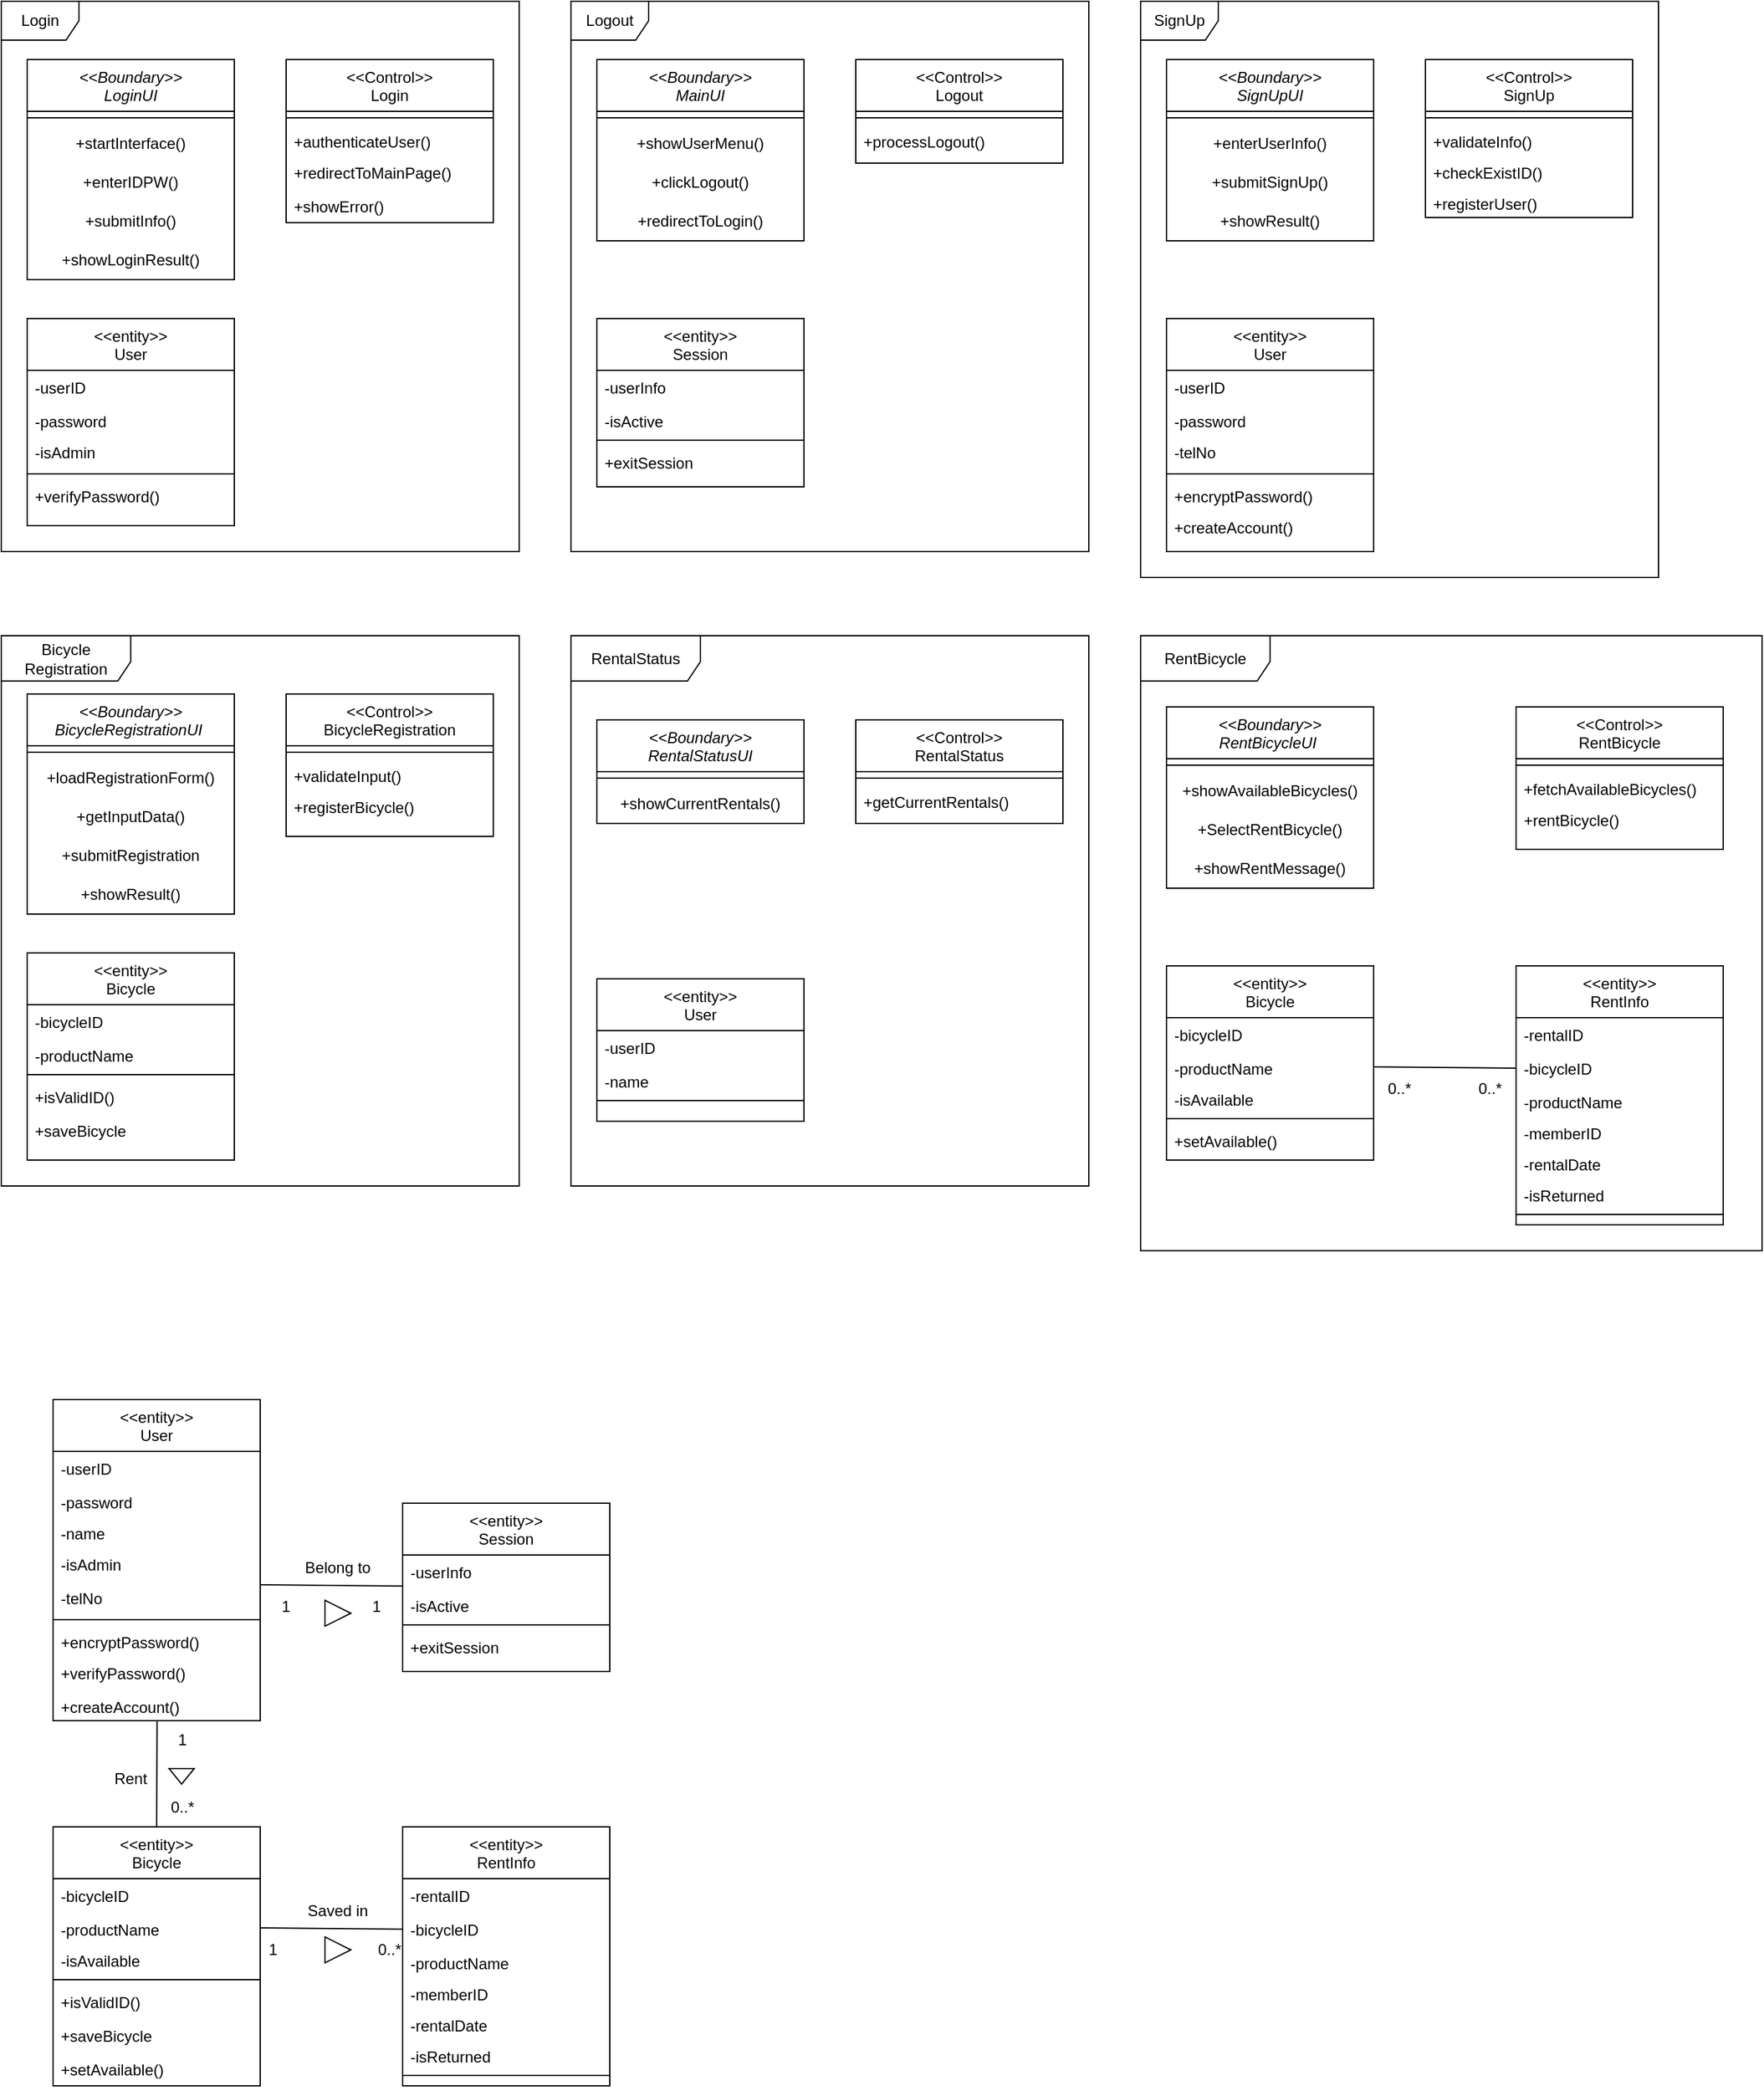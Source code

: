 <mxfile version="27.0.6">
  <diagram id="C5RBs43oDa-KdzZeNtuy" name="Page-1">
    <mxGraphModel dx="719" dy="363" grid="1" gridSize="10" guides="1" tooltips="1" connect="1" arrows="1" fold="1" page="1" pageScale="1" pageWidth="1654" pageHeight="2336" math="0" shadow="0">
      <root>
        <mxCell id="WIyWlLk6GJQsqaUBKTNV-0" />
        <mxCell id="WIyWlLk6GJQsqaUBKTNV-1" parent="WIyWlLk6GJQsqaUBKTNV-0" />
        <mxCell id="zkfFHV4jXpPFQw0GAbJ--0" value="&lt;&lt;Boundary&gt;&gt;&#xa;LoginUI" style="swimlane;fontStyle=2;align=center;verticalAlign=top;childLayout=stackLayout;horizontal=1;startSize=40;horizontalStack=0;resizeParent=1;resizeLast=0;collapsible=1;marginBottom=0;rounded=0;shadow=0;strokeWidth=1;" parent="WIyWlLk6GJQsqaUBKTNV-1" vertex="1">
          <mxGeometry x="60" y="75" width="160" height="170" as="geometry">
            <mxRectangle x="220" y="120" width="160" height="26" as="alternateBounds" />
          </mxGeometry>
        </mxCell>
        <mxCell id="zkfFHV4jXpPFQw0GAbJ--4" value="" style="line;html=1;strokeWidth=1;align=left;verticalAlign=middle;spacingTop=-1;spacingLeft=3;spacingRight=3;rotatable=0;labelPosition=right;points=[];portConstraint=eastwest;" parent="zkfFHV4jXpPFQw0GAbJ--0" vertex="1">
          <mxGeometry y="40" width="160" height="10" as="geometry" />
        </mxCell>
        <mxCell id="-VIIHQAS5z69ykZ4J8pd-0" value="+startInterface()" style="text;html=1;align=center;verticalAlign=middle;whiteSpace=wrap;rounded=0;" parent="zkfFHV4jXpPFQw0GAbJ--0" vertex="1">
          <mxGeometry y="50" width="160" height="30" as="geometry" />
        </mxCell>
        <mxCell id="-VIIHQAS5z69ykZ4J8pd-1" value="+enterIDPW()" style="text;html=1;align=center;verticalAlign=middle;whiteSpace=wrap;rounded=0;" parent="zkfFHV4jXpPFQw0GAbJ--0" vertex="1">
          <mxGeometry y="80" width="160" height="30" as="geometry" />
        </mxCell>
        <mxCell id="-VIIHQAS5z69ykZ4J8pd-2" value="+submitInfo()" style="text;html=1;align=center;verticalAlign=middle;whiteSpace=wrap;rounded=0;" parent="zkfFHV4jXpPFQw0GAbJ--0" vertex="1">
          <mxGeometry y="110" width="160" height="30" as="geometry" />
        </mxCell>
        <mxCell id="-VIIHQAS5z69ykZ4J8pd-4" value="+showLoginResult()" style="text;html=1;align=center;verticalAlign=middle;whiteSpace=wrap;rounded=0;" parent="zkfFHV4jXpPFQw0GAbJ--0" vertex="1">
          <mxGeometry y="140" width="160" height="30" as="geometry" />
        </mxCell>
        <mxCell id="zkfFHV4jXpPFQw0GAbJ--6" value="&lt;&lt;entity&gt;&gt;&#xa;User" style="swimlane;fontStyle=0;align=center;verticalAlign=top;childLayout=stackLayout;horizontal=1;startSize=40;horizontalStack=0;resizeParent=1;resizeLast=0;collapsible=1;marginBottom=0;rounded=0;shadow=0;strokeWidth=1;" parent="WIyWlLk6GJQsqaUBKTNV-1" vertex="1">
          <mxGeometry x="60" y="275" width="160" height="160" as="geometry">
            <mxRectangle x="130" y="380" width="160" height="26" as="alternateBounds" />
          </mxGeometry>
        </mxCell>
        <mxCell id="zkfFHV4jXpPFQw0GAbJ--7" value="-userID" style="text;align=left;verticalAlign=top;spacingLeft=4;spacingRight=4;overflow=hidden;rotatable=0;points=[[0,0.5],[1,0.5]];portConstraint=eastwest;" parent="zkfFHV4jXpPFQw0GAbJ--6" vertex="1">
          <mxGeometry y="40" width="160" height="26" as="geometry" />
        </mxCell>
        <mxCell id="zkfFHV4jXpPFQw0GAbJ--8" value="-password" style="text;align=left;verticalAlign=top;spacingLeft=4;spacingRight=4;overflow=hidden;rotatable=0;points=[[0,0.5],[1,0.5]];portConstraint=eastwest;rounded=0;shadow=0;html=0;" parent="zkfFHV4jXpPFQw0GAbJ--6" vertex="1">
          <mxGeometry y="66" width="160" height="24" as="geometry" />
        </mxCell>
        <mxCell id="zkfFHV4jXpPFQw0GAbJ--11" value="-isAdmin" style="text;align=left;verticalAlign=top;spacingLeft=4;spacingRight=4;overflow=hidden;rotatable=0;points=[[0,0.5],[1,0.5]];portConstraint=eastwest;" parent="zkfFHV4jXpPFQw0GAbJ--6" vertex="1">
          <mxGeometry y="90" width="160" height="26" as="geometry" />
        </mxCell>
        <mxCell id="zkfFHV4jXpPFQw0GAbJ--9" value="" style="line;html=1;strokeWidth=1;align=left;verticalAlign=middle;spacingTop=-1;spacingLeft=3;spacingRight=3;rotatable=0;labelPosition=right;points=[];portConstraint=eastwest;" parent="zkfFHV4jXpPFQw0GAbJ--6" vertex="1">
          <mxGeometry y="116" width="160" height="8" as="geometry" />
        </mxCell>
        <mxCell id="-VIIHQAS5z69ykZ4J8pd-19" value="+verifyPassword()&#xa;&#xa;" style="text;align=left;verticalAlign=top;spacingLeft=4;spacingRight=4;overflow=hidden;rotatable=0;points=[[0,0.5],[1,0.5]];portConstraint=eastwest;" parent="zkfFHV4jXpPFQw0GAbJ--6" vertex="1">
          <mxGeometry y="124" width="160" height="26" as="geometry" />
        </mxCell>
        <mxCell id="zkfFHV4jXpPFQw0GAbJ--17" value="&lt;&lt;Control&gt;&gt;&#xa;Login" style="swimlane;fontStyle=0;align=center;verticalAlign=top;childLayout=stackLayout;horizontal=1;startSize=40;horizontalStack=0;resizeParent=1;resizeLast=0;collapsible=1;marginBottom=0;rounded=0;shadow=0;strokeWidth=1;" parent="WIyWlLk6GJQsqaUBKTNV-1" vertex="1">
          <mxGeometry x="260" y="75" width="160" height="126" as="geometry">
            <mxRectangle x="550" y="140" width="160" height="26" as="alternateBounds" />
          </mxGeometry>
        </mxCell>
        <mxCell id="zkfFHV4jXpPFQw0GAbJ--23" value="" style="line;html=1;strokeWidth=1;align=left;verticalAlign=middle;spacingTop=-1;spacingLeft=3;spacingRight=3;rotatable=0;labelPosition=right;points=[];portConstraint=eastwest;" parent="zkfFHV4jXpPFQw0GAbJ--17" vertex="1">
          <mxGeometry y="40" width="160" height="10" as="geometry" />
        </mxCell>
        <mxCell id="zkfFHV4jXpPFQw0GAbJ--24" value="+authenticateUser()" style="text;align=left;verticalAlign=top;spacingLeft=4;spacingRight=4;overflow=hidden;rotatable=0;points=[[0,0.5],[1,0.5]];portConstraint=eastwest;" parent="zkfFHV4jXpPFQw0GAbJ--17" vertex="1">
          <mxGeometry y="50" width="160" height="24" as="geometry" />
        </mxCell>
        <mxCell id="zkfFHV4jXpPFQw0GAbJ--25" value="+redirectToMainPage()" style="text;align=left;verticalAlign=top;spacingLeft=4;spacingRight=4;overflow=hidden;rotatable=0;points=[[0,0.5],[1,0.5]];portConstraint=eastwest;" parent="zkfFHV4jXpPFQw0GAbJ--17" vertex="1">
          <mxGeometry y="74" width="160" height="26" as="geometry" />
        </mxCell>
        <mxCell id="-VIIHQAS5z69ykZ4J8pd-7" value="+showError()" style="text;align=left;verticalAlign=top;spacingLeft=4;spacingRight=4;overflow=hidden;rotatable=0;points=[[0,0.5],[1,0.5]];portConstraint=eastwest;" parent="zkfFHV4jXpPFQw0GAbJ--17" vertex="1">
          <mxGeometry y="100" width="160" height="26" as="geometry" />
        </mxCell>
        <mxCell id="-VIIHQAS5z69ykZ4J8pd-20" value="&lt;&lt;Boundary&gt;&gt;&#xa;MainUI" style="swimlane;fontStyle=2;align=center;verticalAlign=top;childLayout=stackLayout;horizontal=1;startSize=40;horizontalStack=0;resizeParent=1;resizeLast=0;collapsible=1;marginBottom=0;rounded=0;shadow=0;strokeWidth=1;" parent="WIyWlLk6GJQsqaUBKTNV-1" vertex="1">
          <mxGeometry x="500" y="75" width="160" height="140" as="geometry">
            <mxRectangle x="220" y="120" width="160" height="26" as="alternateBounds" />
          </mxGeometry>
        </mxCell>
        <mxCell id="-VIIHQAS5z69ykZ4J8pd-21" value="" style="line;html=1;strokeWidth=1;align=left;verticalAlign=middle;spacingTop=-1;spacingLeft=3;spacingRight=3;rotatable=0;labelPosition=right;points=[];portConstraint=eastwest;" parent="-VIIHQAS5z69ykZ4J8pd-20" vertex="1">
          <mxGeometry y="40" width="160" height="10" as="geometry" />
        </mxCell>
        <mxCell id="-VIIHQAS5z69ykZ4J8pd-22" value="+showUserMenu()" style="text;html=1;align=center;verticalAlign=middle;whiteSpace=wrap;rounded=0;" parent="-VIIHQAS5z69ykZ4J8pd-20" vertex="1">
          <mxGeometry y="50" width="160" height="30" as="geometry" />
        </mxCell>
        <mxCell id="-VIIHQAS5z69ykZ4J8pd-23" value="+clickLogout()" style="text;html=1;align=center;verticalAlign=middle;whiteSpace=wrap;rounded=0;" parent="-VIIHQAS5z69ykZ4J8pd-20" vertex="1">
          <mxGeometry y="80" width="160" height="30" as="geometry" />
        </mxCell>
        <mxCell id="-VIIHQAS5z69ykZ4J8pd-24" value="+redirectToLogin()" style="text;html=1;align=center;verticalAlign=middle;whiteSpace=wrap;rounded=0;" parent="-VIIHQAS5z69ykZ4J8pd-20" vertex="1">
          <mxGeometry y="110" width="160" height="30" as="geometry" />
        </mxCell>
        <mxCell id="-VIIHQAS5z69ykZ4J8pd-26" value="&lt;&lt;entity&gt;&gt;&#xa;Session" style="swimlane;fontStyle=0;align=center;verticalAlign=top;childLayout=stackLayout;horizontal=1;startSize=40;horizontalStack=0;resizeParent=1;resizeLast=0;collapsible=1;marginBottom=0;rounded=0;shadow=0;strokeWidth=1;" parent="WIyWlLk6GJQsqaUBKTNV-1" vertex="1">
          <mxGeometry x="500" y="275" width="160" height="130" as="geometry">
            <mxRectangle x="130" y="380" width="160" height="26" as="alternateBounds" />
          </mxGeometry>
        </mxCell>
        <mxCell id="-VIIHQAS5z69ykZ4J8pd-27" value="-userInfo" style="text;align=left;verticalAlign=top;spacingLeft=4;spacingRight=4;overflow=hidden;rotatable=0;points=[[0,0.5],[1,0.5]];portConstraint=eastwest;" parent="-VIIHQAS5z69ykZ4J8pd-26" vertex="1">
          <mxGeometry y="40" width="160" height="26" as="geometry" />
        </mxCell>
        <mxCell id="-VIIHQAS5z69ykZ4J8pd-28" value="-isActive" style="text;align=left;verticalAlign=top;spacingLeft=4;spacingRight=4;overflow=hidden;rotatable=0;points=[[0,0.5],[1,0.5]];portConstraint=eastwest;rounded=0;shadow=0;html=0;" parent="-VIIHQAS5z69ykZ4J8pd-26" vertex="1">
          <mxGeometry y="66" width="160" height="24" as="geometry" />
        </mxCell>
        <mxCell id="-VIIHQAS5z69ykZ4J8pd-30" value="" style="line;html=1;strokeWidth=1;align=left;verticalAlign=middle;spacingTop=-1;spacingLeft=3;spacingRight=3;rotatable=0;labelPosition=right;points=[];portConstraint=eastwest;" parent="-VIIHQAS5z69ykZ4J8pd-26" vertex="1">
          <mxGeometry y="90" width="160" height="8" as="geometry" />
        </mxCell>
        <mxCell id="-VIIHQAS5z69ykZ4J8pd-31" value="+exitSession&#xa;" style="text;align=left;verticalAlign=top;spacingLeft=4;spacingRight=4;overflow=hidden;rotatable=0;points=[[0,0.5],[1,0.5]];portConstraint=eastwest;" parent="-VIIHQAS5z69ykZ4J8pd-26" vertex="1">
          <mxGeometry y="98" width="160" height="26" as="geometry" />
        </mxCell>
        <mxCell id="-VIIHQAS5z69ykZ4J8pd-32" value="&lt;&lt;Control&gt;&gt;&#xa;Logout" style="swimlane;fontStyle=0;align=center;verticalAlign=top;childLayout=stackLayout;horizontal=1;startSize=40;horizontalStack=0;resizeParent=1;resizeLast=0;collapsible=1;marginBottom=0;rounded=0;shadow=0;strokeWidth=1;" parent="WIyWlLk6GJQsqaUBKTNV-1" vertex="1">
          <mxGeometry x="700" y="75" width="160" height="80" as="geometry">
            <mxRectangle x="550" y="140" width="160" height="26" as="alternateBounds" />
          </mxGeometry>
        </mxCell>
        <mxCell id="-VIIHQAS5z69ykZ4J8pd-33" value="" style="line;html=1;strokeWidth=1;align=left;verticalAlign=middle;spacingTop=-1;spacingLeft=3;spacingRight=3;rotatable=0;labelPosition=right;points=[];portConstraint=eastwest;" parent="-VIIHQAS5z69ykZ4J8pd-32" vertex="1">
          <mxGeometry y="40" width="160" height="10" as="geometry" />
        </mxCell>
        <mxCell id="-VIIHQAS5z69ykZ4J8pd-34" value="+processLogout()" style="text;align=left;verticalAlign=top;spacingLeft=4;spacingRight=4;overflow=hidden;rotatable=0;points=[[0,0.5],[1,0.5]];portConstraint=eastwest;" parent="-VIIHQAS5z69ykZ4J8pd-32" vertex="1">
          <mxGeometry y="50" width="160" height="24" as="geometry" />
        </mxCell>
        <mxCell id="-VIIHQAS5z69ykZ4J8pd-45" value="&lt;&lt;Boundary&gt;&gt;&#xa;SignUpUI" style="swimlane;fontStyle=2;align=center;verticalAlign=top;childLayout=stackLayout;horizontal=1;startSize=40;horizontalStack=0;resizeParent=1;resizeLast=0;collapsible=1;marginBottom=0;rounded=0;shadow=0;strokeWidth=1;" parent="WIyWlLk6GJQsqaUBKTNV-1" vertex="1">
          <mxGeometry x="940" y="75" width="160" height="140" as="geometry">
            <mxRectangle x="220" y="120" width="160" height="26" as="alternateBounds" />
          </mxGeometry>
        </mxCell>
        <mxCell id="-VIIHQAS5z69ykZ4J8pd-46" value="" style="line;html=1;strokeWidth=1;align=left;verticalAlign=middle;spacingTop=-1;spacingLeft=3;spacingRight=3;rotatable=0;labelPosition=right;points=[];portConstraint=eastwest;" parent="-VIIHQAS5z69ykZ4J8pd-45" vertex="1">
          <mxGeometry y="40" width="160" height="10" as="geometry" />
        </mxCell>
        <mxCell id="-VIIHQAS5z69ykZ4J8pd-47" value="+enterUserInfo()" style="text;html=1;align=center;verticalAlign=middle;whiteSpace=wrap;rounded=0;" parent="-VIIHQAS5z69ykZ4J8pd-45" vertex="1">
          <mxGeometry y="50" width="160" height="30" as="geometry" />
        </mxCell>
        <mxCell id="-VIIHQAS5z69ykZ4J8pd-48" value="+submitSignUp()" style="text;html=1;align=center;verticalAlign=middle;whiteSpace=wrap;rounded=0;" parent="-VIIHQAS5z69ykZ4J8pd-45" vertex="1">
          <mxGeometry y="80" width="160" height="30" as="geometry" />
        </mxCell>
        <mxCell id="-VIIHQAS5z69ykZ4J8pd-49" value="+showResult()" style="text;html=1;align=center;verticalAlign=middle;whiteSpace=wrap;rounded=0;" parent="-VIIHQAS5z69ykZ4J8pd-45" vertex="1">
          <mxGeometry y="110" width="160" height="30" as="geometry" />
        </mxCell>
        <mxCell id="-VIIHQAS5z69ykZ4J8pd-50" value="&lt;&lt;entity&gt;&gt;&#xa;User" style="swimlane;fontStyle=0;align=center;verticalAlign=top;childLayout=stackLayout;horizontal=1;startSize=40;horizontalStack=0;resizeParent=1;resizeLast=0;collapsible=1;marginBottom=0;rounded=0;shadow=0;strokeWidth=1;" parent="WIyWlLk6GJQsqaUBKTNV-1" vertex="1">
          <mxGeometry x="940" y="275" width="160" height="180" as="geometry">
            <mxRectangle x="130" y="380" width="160" height="26" as="alternateBounds" />
          </mxGeometry>
        </mxCell>
        <mxCell id="-VIIHQAS5z69ykZ4J8pd-51" value="-userID" style="text;align=left;verticalAlign=top;spacingLeft=4;spacingRight=4;overflow=hidden;rotatable=0;points=[[0,0.5],[1,0.5]];portConstraint=eastwest;" parent="-VIIHQAS5z69ykZ4J8pd-50" vertex="1">
          <mxGeometry y="40" width="160" height="26" as="geometry" />
        </mxCell>
        <mxCell id="-VIIHQAS5z69ykZ4J8pd-52" value="-password" style="text;align=left;verticalAlign=top;spacingLeft=4;spacingRight=4;overflow=hidden;rotatable=0;points=[[0,0.5],[1,0.5]];portConstraint=eastwest;rounded=0;shadow=0;html=0;" parent="-VIIHQAS5z69ykZ4J8pd-50" vertex="1">
          <mxGeometry y="66" width="160" height="24" as="geometry" />
        </mxCell>
        <mxCell id="-VIIHQAS5z69ykZ4J8pd-54" value="-telNo" style="text;align=left;verticalAlign=top;spacingLeft=4;spacingRight=4;overflow=hidden;rotatable=0;points=[[0,0.5],[1,0.5]];portConstraint=eastwest;" parent="-VIIHQAS5z69ykZ4J8pd-50" vertex="1">
          <mxGeometry y="90" width="160" height="26" as="geometry" />
        </mxCell>
        <mxCell id="-VIIHQAS5z69ykZ4J8pd-53" value="" style="line;html=1;strokeWidth=1;align=left;verticalAlign=middle;spacingTop=-1;spacingLeft=3;spacingRight=3;rotatable=0;labelPosition=right;points=[];portConstraint=eastwest;" parent="-VIIHQAS5z69ykZ4J8pd-50" vertex="1">
          <mxGeometry y="116" width="160" height="8" as="geometry" />
        </mxCell>
        <mxCell id="-VIIHQAS5z69ykZ4J8pd-70" value="+encryptPassword()" style="text;align=left;verticalAlign=top;spacingLeft=4;spacingRight=4;overflow=hidden;rotatable=0;points=[[0,0.5],[1,0.5]];portConstraint=eastwest;rounded=0;shadow=0;html=0;" parent="-VIIHQAS5z69ykZ4J8pd-50" vertex="1">
          <mxGeometry y="124" width="160" height="24" as="geometry" />
        </mxCell>
        <mxCell id="-VIIHQAS5z69ykZ4J8pd-71" value="+createAccount()" style="text;align=left;verticalAlign=top;spacingLeft=4;spacingRight=4;overflow=hidden;rotatable=0;points=[[0,0.5],[1,0.5]];portConstraint=eastwest;rounded=0;shadow=0;html=0;" parent="-VIIHQAS5z69ykZ4J8pd-50" vertex="1">
          <mxGeometry y="148" width="160" height="24" as="geometry" />
        </mxCell>
        <mxCell id="-VIIHQAS5z69ykZ4J8pd-55" value="&lt;&lt;Control&gt;&gt;&#xa;SignUp" style="swimlane;fontStyle=0;align=center;verticalAlign=top;childLayout=stackLayout;horizontal=1;startSize=40;horizontalStack=0;resizeParent=1;resizeLast=0;collapsible=1;marginBottom=0;rounded=0;shadow=0;strokeWidth=1;" parent="WIyWlLk6GJQsqaUBKTNV-1" vertex="1">
          <mxGeometry x="1140" y="75" width="160" height="122" as="geometry">
            <mxRectangle x="550" y="140" width="160" height="26" as="alternateBounds" />
          </mxGeometry>
        </mxCell>
        <mxCell id="-VIIHQAS5z69ykZ4J8pd-56" value="" style="line;html=1;strokeWidth=1;align=left;verticalAlign=middle;spacingTop=-1;spacingLeft=3;spacingRight=3;rotatable=0;labelPosition=right;points=[];portConstraint=eastwest;" parent="-VIIHQAS5z69ykZ4J8pd-55" vertex="1">
          <mxGeometry y="40" width="160" height="10" as="geometry" />
        </mxCell>
        <mxCell id="-VIIHQAS5z69ykZ4J8pd-57" value="+validateInfo()" style="text;align=left;verticalAlign=top;spacingLeft=4;spacingRight=4;overflow=hidden;rotatable=0;points=[[0,0.5],[1,0.5]];portConstraint=eastwest;" parent="-VIIHQAS5z69ykZ4J8pd-55" vertex="1">
          <mxGeometry y="50" width="160" height="24" as="geometry" />
        </mxCell>
        <mxCell id="-VIIHQAS5z69ykZ4J8pd-68" value="+checkExistID()" style="text;align=left;verticalAlign=top;spacingLeft=4;spacingRight=4;overflow=hidden;rotatable=0;points=[[0,0.5],[1,0.5]];portConstraint=eastwest;" parent="-VIIHQAS5z69ykZ4J8pd-55" vertex="1">
          <mxGeometry y="74" width="160" height="24" as="geometry" />
        </mxCell>
        <mxCell id="-VIIHQAS5z69ykZ4J8pd-69" value="+registerUser()" style="text;align=left;verticalAlign=top;spacingLeft=4;spacingRight=4;overflow=hidden;rotatable=0;points=[[0,0.5],[1,0.5]];portConstraint=eastwest;" parent="-VIIHQAS5z69ykZ4J8pd-55" vertex="1">
          <mxGeometry y="98" width="160" height="24" as="geometry" />
        </mxCell>
        <mxCell id="-VIIHQAS5z69ykZ4J8pd-74" value="&lt;&lt;Boundary&gt;&gt;&#xa;BicycleRegistrationUI " style="swimlane;fontStyle=2;align=center;verticalAlign=top;childLayout=stackLayout;horizontal=1;startSize=40;horizontalStack=0;resizeParent=1;resizeLast=0;collapsible=1;marginBottom=0;rounded=0;shadow=0;strokeWidth=1;" parent="WIyWlLk6GJQsqaUBKTNV-1" vertex="1">
          <mxGeometry x="60" y="565" width="160" height="170" as="geometry">
            <mxRectangle x="220" y="120" width="160" height="26" as="alternateBounds" />
          </mxGeometry>
        </mxCell>
        <mxCell id="-VIIHQAS5z69ykZ4J8pd-75" value="" style="line;html=1;strokeWidth=1;align=left;verticalAlign=middle;spacingTop=-1;spacingLeft=3;spacingRight=3;rotatable=0;labelPosition=right;points=[];portConstraint=eastwest;" parent="-VIIHQAS5z69ykZ4J8pd-74" vertex="1">
          <mxGeometry y="40" width="160" height="10" as="geometry" />
        </mxCell>
        <mxCell id="-VIIHQAS5z69ykZ4J8pd-76" value="+loadRegistrationForm()" style="text;html=1;align=center;verticalAlign=middle;whiteSpace=wrap;rounded=0;" parent="-VIIHQAS5z69ykZ4J8pd-74" vertex="1">
          <mxGeometry y="50" width="160" height="30" as="geometry" />
        </mxCell>
        <mxCell id="-VIIHQAS5z69ykZ4J8pd-77" value="+getInputData()" style="text;html=1;align=center;verticalAlign=middle;whiteSpace=wrap;rounded=0;" parent="-VIIHQAS5z69ykZ4J8pd-74" vertex="1">
          <mxGeometry y="80" width="160" height="30" as="geometry" />
        </mxCell>
        <mxCell id="-VIIHQAS5z69ykZ4J8pd-78" value="+submitRegistration" style="text;html=1;align=center;verticalAlign=middle;whiteSpace=wrap;rounded=0;" parent="-VIIHQAS5z69ykZ4J8pd-74" vertex="1">
          <mxGeometry y="110" width="160" height="30" as="geometry" />
        </mxCell>
        <mxCell id="-VIIHQAS5z69ykZ4J8pd-91" value="+showResult()" style="text;html=1;align=center;verticalAlign=middle;whiteSpace=wrap;rounded=0;" parent="-VIIHQAS5z69ykZ4J8pd-74" vertex="1">
          <mxGeometry y="140" width="160" height="30" as="geometry" />
        </mxCell>
        <mxCell id="-VIIHQAS5z69ykZ4J8pd-80" value="&lt;&lt;entity&gt;&gt;&#xa;Bicycle" style="swimlane;fontStyle=0;align=center;verticalAlign=top;childLayout=stackLayout;horizontal=1;startSize=40;horizontalStack=0;resizeParent=1;resizeLast=0;collapsible=1;marginBottom=0;rounded=0;shadow=0;strokeWidth=1;" parent="WIyWlLk6GJQsqaUBKTNV-1" vertex="1">
          <mxGeometry x="60" y="765" width="160" height="160" as="geometry">
            <mxRectangle x="130" y="380" width="160" height="26" as="alternateBounds" />
          </mxGeometry>
        </mxCell>
        <mxCell id="-VIIHQAS5z69ykZ4J8pd-81" value="-bicycleID" style="text;align=left;verticalAlign=top;spacingLeft=4;spacingRight=4;overflow=hidden;rotatable=0;points=[[0,0.5],[1,0.5]];portConstraint=eastwest;" parent="-VIIHQAS5z69ykZ4J8pd-80" vertex="1">
          <mxGeometry y="40" width="160" height="26" as="geometry" />
        </mxCell>
        <mxCell id="-VIIHQAS5z69ykZ4J8pd-82" value="-productName" style="text;align=left;verticalAlign=top;spacingLeft=4;spacingRight=4;overflow=hidden;rotatable=0;points=[[0,0.5],[1,0.5]];portConstraint=eastwest;rounded=0;shadow=0;html=0;" parent="-VIIHQAS5z69ykZ4J8pd-80" vertex="1">
          <mxGeometry y="66" width="160" height="24" as="geometry" />
        </mxCell>
        <mxCell id="-VIIHQAS5z69ykZ4J8pd-84" value="" style="line;html=1;strokeWidth=1;align=left;verticalAlign=middle;spacingTop=-1;spacingLeft=3;spacingRight=3;rotatable=0;labelPosition=right;points=[];portConstraint=eastwest;" parent="-VIIHQAS5z69ykZ4J8pd-80" vertex="1">
          <mxGeometry y="90" width="160" height="8" as="geometry" />
        </mxCell>
        <mxCell id="-VIIHQAS5z69ykZ4J8pd-85" value="+isValidID()" style="text;align=left;verticalAlign=top;spacingLeft=4;spacingRight=4;overflow=hidden;rotatable=0;points=[[0,0.5],[1,0.5]];portConstraint=eastwest;" parent="-VIIHQAS5z69ykZ4J8pd-80" vertex="1">
          <mxGeometry y="98" width="160" height="26" as="geometry" />
        </mxCell>
        <mxCell id="-VIIHQAS5z69ykZ4J8pd-92" value="+saveBicycle&#xa;&#xa;" style="text;align=left;verticalAlign=top;spacingLeft=4;spacingRight=4;overflow=hidden;rotatable=0;points=[[0,0.5],[1,0.5]];portConstraint=eastwest;" parent="-VIIHQAS5z69ykZ4J8pd-80" vertex="1">
          <mxGeometry y="124" width="160" height="26" as="geometry" />
        </mxCell>
        <mxCell id="-VIIHQAS5z69ykZ4J8pd-86" value="&lt;&lt;Control&gt;&gt;&#xa;BicycleRegistration" style="swimlane;fontStyle=0;align=center;verticalAlign=top;childLayout=stackLayout;horizontal=1;startSize=40;horizontalStack=0;resizeParent=1;resizeLast=0;collapsible=1;marginBottom=0;rounded=0;shadow=0;strokeWidth=1;" parent="WIyWlLk6GJQsqaUBKTNV-1" vertex="1">
          <mxGeometry x="260" y="565" width="160" height="110" as="geometry">
            <mxRectangle x="550" y="140" width="160" height="26" as="alternateBounds" />
          </mxGeometry>
        </mxCell>
        <mxCell id="-VIIHQAS5z69ykZ4J8pd-87" value="" style="line;html=1;strokeWidth=1;align=left;verticalAlign=middle;spacingTop=-1;spacingLeft=3;spacingRight=3;rotatable=0;labelPosition=right;points=[];portConstraint=eastwest;" parent="-VIIHQAS5z69ykZ4J8pd-86" vertex="1">
          <mxGeometry y="40" width="160" height="10" as="geometry" />
        </mxCell>
        <mxCell id="-VIIHQAS5z69ykZ4J8pd-88" value="+validateInput()" style="text;align=left;verticalAlign=top;spacingLeft=4;spacingRight=4;overflow=hidden;rotatable=0;points=[[0,0.5],[1,0.5]];portConstraint=eastwest;" parent="-VIIHQAS5z69ykZ4J8pd-86" vertex="1">
          <mxGeometry y="50" width="160" height="24" as="geometry" />
        </mxCell>
        <mxCell id="-VIIHQAS5z69ykZ4J8pd-89" value="+registerBicycle()" style="text;align=left;verticalAlign=top;spacingLeft=4;spacingRight=4;overflow=hidden;rotatable=0;points=[[0,0.5],[1,0.5]];portConstraint=eastwest;" parent="-VIIHQAS5z69ykZ4J8pd-86" vertex="1">
          <mxGeometry y="74" width="160" height="26" as="geometry" />
        </mxCell>
        <mxCell id="-VIIHQAS5z69ykZ4J8pd-148" value="&lt;&lt;Boundary&gt;&gt;&#xa;RentalStatusUI" style="swimlane;fontStyle=2;align=center;verticalAlign=top;childLayout=stackLayout;horizontal=1;startSize=40;horizontalStack=0;resizeParent=1;resizeLast=0;collapsible=1;marginBottom=0;rounded=0;shadow=0;strokeWidth=1;" parent="WIyWlLk6GJQsqaUBKTNV-1" vertex="1">
          <mxGeometry x="500" y="585" width="160" height="80" as="geometry">
            <mxRectangle x="220" y="120" width="160" height="26" as="alternateBounds" />
          </mxGeometry>
        </mxCell>
        <mxCell id="-VIIHQAS5z69ykZ4J8pd-149" value="" style="line;html=1;strokeWidth=1;align=left;verticalAlign=middle;spacingTop=-1;spacingLeft=3;spacingRight=3;rotatable=0;labelPosition=right;points=[];portConstraint=eastwest;" parent="-VIIHQAS5z69ykZ4J8pd-148" vertex="1">
          <mxGeometry y="40" width="160" height="10" as="geometry" />
        </mxCell>
        <mxCell id="-VIIHQAS5z69ykZ4J8pd-150" value="+showCurrentRentals()" style="text;html=1;align=center;verticalAlign=middle;whiteSpace=wrap;rounded=0;" parent="-VIIHQAS5z69ykZ4J8pd-148" vertex="1">
          <mxGeometry y="50" width="160" height="30" as="geometry" />
        </mxCell>
        <mxCell id="-VIIHQAS5z69ykZ4J8pd-153" value="&lt;&lt;entity&gt;&gt;&#xa;User" style="swimlane;fontStyle=0;align=center;verticalAlign=top;childLayout=stackLayout;horizontal=1;startSize=40;horizontalStack=0;resizeParent=1;resizeLast=0;collapsible=1;marginBottom=0;rounded=0;shadow=0;strokeWidth=1;" parent="WIyWlLk6GJQsqaUBKTNV-1" vertex="1">
          <mxGeometry x="500" y="785" width="160" height="110" as="geometry">
            <mxRectangle x="130" y="380" width="160" height="26" as="alternateBounds" />
          </mxGeometry>
        </mxCell>
        <mxCell id="-VIIHQAS5z69ykZ4J8pd-154" value="-userID" style="text;align=left;verticalAlign=top;spacingLeft=4;spacingRight=4;overflow=hidden;rotatable=0;points=[[0,0.5],[1,0.5]];portConstraint=eastwest;" parent="-VIIHQAS5z69ykZ4J8pd-153" vertex="1">
          <mxGeometry y="40" width="160" height="26" as="geometry" />
        </mxCell>
        <mxCell id="-VIIHQAS5z69ykZ4J8pd-155" value="-name" style="text;align=left;verticalAlign=top;spacingLeft=4;spacingRight=4;overflow=hidden;rotatable=0;points=[[0,0.5],[1,0.5]];portConstraint=eastwest;rounded=0;shadow=0;html=0;" parent="-VIIHQAS5z69ykZ4J8pd-153" vertex="1">
          <mxGeometry y="66" width="160" height="24" as="geometry" />
        </mxCell>
        <mxCell id="-VIIHQAS5z69ykZ4J8pd-157" value="" style="line;html=1;strokeWidth=1;align=left;verticalAlign=middle;spacingTop=-1;spacingLeft=3;spacingRight=3;rotatable=0;labelPosition=right;points=[];portConstraint=eastwest;" parent="-VIIHQAS5z69ykZ4J8pd-153" vertex="1">
          <mxGeometry y="90" width="160" height="8" as="geometry" />
        </mxCell>
        <mxCell id="-VIIHQAS5z69ykZ4J8pd-160" value="&lt;&lt;Control&gt;&gt;&#xa;RentalStatus" style="swimlane;fontStyle=0;align=center;verticalAlign=top;childLayout=stackLayout;horizontal=1;startSize=40;horizontalStack=0;resizeParent=1;resizeLast=0;collapsible=1;marginBottom=0;rounded=0;shadow=0;strokeWidth=1;" parent="WIyWlLk6GJQsqaUBKTNV-1" vertex="1">
          <mxGeometry x="700" y="585" width="160" height="80" as="geometry">
            <mxRectangle x="550" y="140" width="160" height="26" as="alternateBounds" />
          </mxGeometry>
        </mxCell>
        <mxCell id="-VIIHQAS5z69ykZ4J8pd-161" value="" style="line;html=1;strokeWidth=1;align=left;verticalAlign=middle;spacingTop=-1;spacingLeft=3;spacingRight=3;rotatable=0;labelPosition=right;points=[];portConstraint=eastwest;" parent="-VIIHQAS5z69ykZ4J8pd-160" vertex="1">
          <mxGeometry y="40" width="160" height="10" as="geometry" />
        </mxCell>
        <mxCell id="-VIIHQAS5z69ykZ4J8pd-162" value="+getCurrentRentals()" style="text;align=left;verticalAlign=top;spacingLeft=4;spacingRight=4;overflow=hidden;rotatable=0;points=[[0,0.5],[1,0.5]];portConstraint=eastwest;" parent="-VIIHQAS5z69ykZ4J8pd-160" vertex="1">
          <mxGeometry y="50" width="160" height="24" as="geometry" />
        </mxCell>
        <mxCell id="LTVIBKJG35a-NGtsxtSy-4" value="Login" style="shape=umlFrame;whiteSpace=wrap;html=1;pointerEvents=0;" vertex="1" parent="WIyWlLk6GJQsqaUBKTNV-1">
          <mxGeometry x="40" y="30" width="400" height="425" as="geometry" />
        </mxCell>
        <mxCell id="LTVIBKJG35a-NGtsxtSy-5" value="Logout" style="shape=umlFrame;whiteSpace=wrap;html=1;pointerEvents=0;" vertex="1" parent="WIyWlLk6GJQsqaUBKTNV-1">
          <mxGeometry x="480" y="30" width="400" height="425" as="geometry" />
        </mxCell>
        <mxCell id="LTVIBKJG35a-NGtsxtSy-6" value="SignUp" style="shape=umlFrame;whiteSpace=wrap;html=1;pointerEvents=0;" vertex="1" parent="WIyWlLk6GJQsqaUBKTNV-1">
          <mxGeometry x="920" y="30" width="400" height="445" as="geometry" />
        </mxCell>
        <mxCell id="LTVIBKJG35a-NGtsxtSy-8" value="Bicycle&lt;div&gt;Registration&lt;/div&gt;" style="shape=umlFrame;whiteSpace=wrap;html=1;pointerEvents=0;width=100;height=35;" vertex="1" parent="WIyWlLk6GJQsqaUBKTNV-1">
          <mxGeometry x="40" y="520" width="400" height="425" as="geometry" />
        </mxCell>
        <mxCell id="LTVIBKJG35a-NGtsxtSy-9" value="&lt;&lt;Boundary&gt;&gt;&#xa;RentBicycleUI " style="swimlane;fontStyle=2;align=center;verticalAlign=top;childLayout=stackLayout;horizontal=1;startSize=40;horizontalStack=0;resizeParent=1;resizeLast=0;collapsible=1;marginBottom=0;rounded=0;shadow=0;strokeWidth=1;" vertex="1" parent="WIyWlLk6GJQsqaUBKTNV-1">
          <mxGeometry x="940" y="575" width="160" height="140" as="geometry">
            <mxRectangle x="220" y="120" width="160" height="26" as="alternateBounds" />
          </mxGeometry>
        </mxCell>
        <mxCell id="LTVIBKJG35a-NGtsxtSy-10" value="" style="line;html=1;strokeWidth=1;align=left;verticalAlign=middle;spacingTop=-1;spacingLeft=3;spacingRight=3;rotatable=0;labelPosition=right;points=[];portConstraint=eastwest;" vertex="1" parent="LTVIBKJG35a-NGtsxtSy-9">
          <mxGeometry y="40" width="160" height="10" as="geometry" />
        </mxCell>
        <mxCell id="LTVIBKJG35a-NGtsxtSy-11" value="+showAvailableBicycles()" style="text;html=1;align=center;verticalAlign=middle;whiteSpace=wrap;rounded=0;" vertex="1" parent="LTVIBKJG35a-NGtsxtSy-9">
          <mxGeometry y="50" width="160" height="30" as="geometry" />
        </mxCell>
        <mxCell id="LTVIBKJG35a-NGtsxtSy-12" value="+SelectRentBicycle()" style="text;html=1;align=center;verticalAlign=middle;whiteSpace=wrap;rounded=0;" vertex="1" parent="LTVIBKJG35a-NGtsxtSy-9">
          <mxGeometry y="80" width="160" height="30" as="geometry" />
        </mxCell>
        <mxCell id="LTVIBKJG35a-NGtsxtSy-13" value="+showRentMessage()" style="text;html=1;align=center;verticalAlign=middle;whiteSpace=wrap;rounded=0;" vertex="1" parent="LTVIBKJG35a-NGtsxtSy-9">
          <mxGeometry y="110" width="160" height="30" as="geometry" />
        </mxCell>
        <mxCell id="LTVIBKJG35a-NGtsxtSy-14" value="&lt;&lt;entity&gt;&gt;&#xa;Bicycle" style="swimlane;fontStyle=0;align=center;verticalAlign=top;childLayout=stackLayout;horizontal=1;startSize=40;horizontalStack=0;resizeParent=1;resizeLast=0;collapsible=1;marginBottom=0;rounded=0;shadow=0;strokeWidth=1;" vertex="1" parent="WIyWlLk6GJQsqaUBKTNV-1">
          <mxGeometry x="940" y="775" width="160" height="150" as="geometry">
            <mxRectangle x="130" y="380" width="160" height="26" as="alternateBounds" />
          </mxGeometry>
        </mxCell>
        <mxCell id="LTVIBKJG35a-NGtsxtSy-15" value="-bicycleID" style="text;align=left;verticalAlign=top;spacingLeft=4;spacingRight=4;overflow=hidden;rotatable=0;points=[[0,0.5],[1,0.5]];portConstraint=eastwest;" vertex="1" parent="LTVIBKJG35a-NGtsxtSy-14">
          <mxGeometry y="40" width="160" height="26" as="geometry" />
        </mxCell>
        <mxCell id="LTVIBKJG35a-NGtsxtSy-16" value="-productName" style="text;align=left;verticalAlign=top;spacingLeft=4;spacingRight=4;overflow=hidden;rotatable=0;points=[[0,0.5],[1,0.5]];portConstraint=eastwest;rounded=0;shadow=0;html=0;" vertex="1" parent="LTVIBKJG35a-NGtsxtSy-14">
          <mxGeometry y="66" width="160" height="24" as="geometry" />
        </mxCell>
        <mxCell id="LTVIBKJG35a-NGtsxtSy-17" value="-isAvailable" style="text;align=left;verticalAlign=top;spacingLeft=4;spacingRight=4;overflow=hidden;rotatable=0;points=[[0,0.5],[1,0.5]];portConstraint=eastwest;rounded=0;shadow=0;html=0;" vertex="1" parent="LTVIBKJG35a-NGtsxtSy-14">
          <mxGeometry y="90" width="160" height="24" as="geometry" />
        </mxCell>
        <mxCell id="LTVIBKJG35a-NGtsxtSy-18" value="" style="line;html=1;strokeWidth=1;align=left;verticalAlign=middle;spacingTop=-1;spacingLeft=3;spacingRight=3;rotatable=0;labelPosition=right;points=[];portConstraint=eastwest;" vertex="1" parent="LTVIBKJG35a-NGtsxtSy-14">
          <mxGeometry y="114" width="160" height="8" as="geometry" />
        </mxCell>
        <mxCell id="LTVIBKJG35a-NGtsxtSy-19" value="+setAvailable()" style="text;align=left;verticalAlign=top;spacingLeft=4;spacingRight=4;overflow=hidden;rotatable=0;points=[[0,0.5],[1,0.5]];portConstraint=eastwest;" vertex="1" parent="LTVIBKJG35a-NGtsxtSy-14">
          <mxGeometry y="122" width="160" height="26" as="geometry" />
        </mxCell>
        <mxCell id="LTVIBKJG35a-NGtsxtSy-20" value="&lt;&lt;Control&gt;&gt;&#xa;RentBicycle" style="swimlane;fontStyle=0;align=center;verticalAlign=top;childLayout=stackLayout;horizontal=1;startSize=40;horizontalStack=0;resizeParent=1;resizeLast=0;collapsible=1;marginBottom=0;rounded=0;shadow=0;strokeWidth=1;" vertex="1" parent="WIyWlLk6GJQsqaUBKTNV-1">
          <mxGeometry x="1210" y="575" width="160" height="110" as="geometry">
            <mxRectangle x="550" y="140" width="160" height="26" as="alternateBounds" />
          </mxGeometry>
        </mxCell>
        <mxCell id="LTVIBKJG35a-NGtsxtSy-21" value="" style="line;html=1;strokeWidth=1;align=left;verticalAlign=middle;spacingTop=-1;spacingLeft=3;spacingRight=3;rotatable=0;labelPosition=right;points=[];portConstraint=eastwest;" vertex="1" parent="LTVIBKJG35a-NGtsxtSy-20">
          <mxGeometry y="40" width="160" height="10" as="geometry" />
        </mxCell>
        <mxCell id="LTVIBKJG35a-NGtsxtSy-22" value="+fetchAvailableBicycles() " style="text;align=left;verticalAlign=top;spacingLeft=4;spacingRight=4;overflow=hidden;rotatable=0;points=[[0,0.5],[1,0.5]];portConstraint=eastwest;" vertex="1" parent="LTVIBKJG35a-NGtsxtSy-20">
          <mxGeometry y="50" width="160" height="24" as="geometry" />
        </mxCell>
        <mxCell id="LTVIBKJG35a-NGtsxtSy-23" value="+rentBicycle()" style="text;align=left;verticalAlign=top;spacingLeft=4;spacingRight=4;overflow=hidden;rotatable=0;points=[[0,0.5],[1,0.5]];portConstraint=eastwest;" vertex="1" parent="LTVIBKJG35a-NGtsxtSy-20">
          <mxGeometry y="74" width="160" height="26" as="geometry" />
        </mxCell>
        <mxCell id="LTVIBKJG35a-NGtsxtSy-24" value="&lt;&lt;entity&gt;&gt;&#xa;RentInfo" style="swimlane;fontStyle=0;align=center;verticalAlign=top;childLayout=stackLayout;horizontal=1;startSize=40;horizontalStack=0;resizeParent=1;resizeLast=0;collapsible=1;marginBottom=0;rounded=0;shadow=0;strokeWidth=1;" vertex="1" parent="WIyWlLk6GJQsqaUBKTNV-1">
          <mxGeometry x="1210" y="775" width="160" height="200" as="geometry">
            <mxRectangle x="130" y="380" width="160" height="26" as="alternateBounds" />
          </mxGeometry>
        </mxCell>
        <mxCell id="LTVIBKJG35a-NGtsxtSy-25" value="-rentalID" style="text;align=left;verticalAlign=top;spacingLeft=4;spacingRight=4;overflow=hidden;rotatable=0;points=[[0,0.5],[1,0.5]];portConstraint=eastwest;" vertex="1" parent="LTVIBKJG35a-NGtsxtSy-24">
          <mxGeometry y="40" width="160" height="26" as="geometry" />
        </mxCell>
        <mxCell id="LTVIBKJG35a-NGtsxtSy-26" value="-bicycleID" style="text;align=left;verticalAlign=top;spacingLeft=4;spacingRight=4;overflow=hidden;rotatable=0;points=[[0,0.5],[1,0.5]];portConstraint=eastwest;" vertex="1" parent="LTVIBKJG35a-NGtsxtSy-24">
          <mxGeometry y="66" width="160" height="26" as="geometry" />
        </mxCell>
        <mxCell id="LTVIBKJG35a-NGtsxtSy-27" value="-productName" style="text;align=left;verticalAlign=top;spacingLeft=4;spacingRight=4;overflow=hidden;rotatable=0;points=[[0,0.5],[1,0.5]];portConstraint=eastwest;rounded=0;shadow=0;html=0;" vertex="1" parent="LTVIBKJG35a-NGtsxtSy-24">
          <mxGeometry y="92" width="160" height="24" as="geometry" />
        </mxCell>
        <mxCell id="LTVIBKJG35a-NGtsxtSy-28" value="-memberID" style="text;align=left;verticalAlign=top;spacingLeft=4;spacingRight=4;overflow=hidden;rotatable=0;points=[[0,0.5],[1,0.5]];portConstraint=eastwest;rounded=0;shadow=0;html=0;" vertex="1" parent="LTVIBKJG35a-NGtsxtSy-24">
          <mxGeometry y="116" width="160" height="24" as="geometry" />
        </mxCell>
        <mxCell id="LTVIBKJG35a-NGtsxtSy-29" value="-rentalDate" style="text;align=left;verticalAlign=top;spacingLeft=4;spacingRight=4;overflow=hidden;rotatable=0;points=[[0,0.5],[1,0.5]];portConstraint=eastwest;rounded=0;shadow=0;html=0;" vertex="1" parent="LTVIBKJG35a-NGtsxtSy-24">
          <mxGeometry y="140" width="160" height="24" as="geometry" />
        </mxCell>
        <mxCell id="LTVIBKJG35a-NGtsxtSy-30" value="-isReturned" style="text;align=left;verticalAlign=top;spacingLeft=4;spacingRight=4;overflow=hidden;rotatable=0;points=[[0,0.5],[1,0.5]];portConstraint=eastwest;rounded=0;shadow=0;html=0;" vertex="1" parent="LTVIBKJG35a-NGtsxtSy-24">
          <mxGeometry y="164" width="160" height="24" as="geometry" />
        </mxCell>
        <mxCell id="LTVIBKJG35a-NGtsxtSy-31" value="" style="line;html=1;strokeWidth=1;align=left;verticalAlign=middle;spacingTop=-1;spacingLeft=3;spacingRight=3;rotatable=0;labelPosition=right;points=[];portConstraint=eastwest;" vertex="1" parent="LTVIBKJG35a-NGtsxtSy-24">
          <mxGeometry y="188" width="160" height="8" as="geometry" />
        </mxCell>
        <mxCell id="LTVIBKJG35a-NGtsxtSy-32" value="" style="endArrow=none;html=1;rounded=0;exitX=1;exitY=0.5;exitDx=0;exitDy=0;entryX=0;entryY=0.5;entryDx=0;entryDy=0;" edge="1" parent="WIyWlLk6GJQsqaUBKTNV-1" source="LTVIBKJG35a-NGtsxtSy-16" target="LTVIBKJG35a-NGtsxtSy-26">
          <mxGeometry width="50" height="50" relative="1" as="geometry">
            <mxPoint x="1210" y="805" as="sourcePoint" />
            <mxPoint x="1260" y="755" as="targetPoint" />
          </mxGeometry>
        </mxCell>
        <mxCell id="LTVIBKJG35a-NGtsxtSy-33" value="0..*" style="text;html=1;align=center;verticalAlign=middle;whiteSpace=wrap;rounded=0;" vertex="1" parent="WIyWlLk6GJQsqaUBKTNV-1">
          <mxGeometry x="1090" y="855" width="60" height="30" as="geometry" />
        </mxCell>
        <mxCell id="LTVIBKJG35a-NGtsxtSy-34" value="0..*" style="text;html=1;align=center;verticalAlign=middle;whiteSpace=wrap;rounded=0;" vertex="1" parent="WIyWlLk6GJQsqaUBKTNV-1">
          <mxGeometry x="1160" y="855" width="60" height="30" as="geometry" />
        </mxCell>
        <mxCell id="LTVIBKJG35a-NGtsxtSy-35" value="RentalStatus" style="shape=umlFrame;whiteSpace=wrap;html=1;pointerEvents=0;width=100;height=35;" vertex="1" parent="WIyWlLk6GJQsqaUBKTNV-1">
          <mxGeometry x="480" y="520" width="400" height="425" as="geometry" />
        </mxCell>
        <mxCell id="LTVIBKJG35a-NGtsxtSy-36" value="RentBicycle" style="shape=umlFrame;whiteSpace=wrap;html=1;pointerEvents=0;width=100;height=35;" vertex="1" parent="WIyWlLk6GJQsqaUBKTNV-1">
          <mxGeometry x="920" y="520" width="480" height="475" as="geometry" />
        </mxCell>
        <mxCell id="LTVIBKJG35a-NGtsxtSy-68" value="&lt;&lt;entity&gt;&gt;&#xa;Session" style="swimlane;fontStyle=0;align=center;verticalAlign=top;childLayout=stackLayout;horizontal=1;startSize=40;horizontalStack=0;resizeParent=1;resizeLast=0;collapsible=1;marginBottom=0;rounded=0;shadow=0;strokeWidth=1;" vertex="1" parent="WIyWlLk6GJQsqaUBKTNV-1">
          <mxGeometry x="350" y="1190" width="160" height="130" as="geometry">
            <mxRectangle x="130" y="380" width="160" height="26" as="alternateBounds" />
          </mxGeometry>
        </mxCell>
        <mxCell id="LTVIBKJG35a-NGtsxtSy-69" value="-userInfo" style="text;align=left;verticalAlign=top;spacingLeft=4;spacingRight=4;overflow=hidden;rotatable=0;points=[[0,0.5],[1,0.5]];portConstraint=eastwest;" vertex="1" parent="LTVIBKJG35a-NGtsxtSy-68">
          <mxGeometry y="40" width="160" height="26" as="geometry" />
        </mxCell>
        <mxCell id="LTVIBKJG35a-NGtsxtSy-70" value="-isActive" style="text;align=left;verticalAlign=top;spacingLeft=4;spacingRight=4;overflow=hidden;rotatable=0;points=[[0,0.5],[1,0.5]];portConstraint=eastwest;rounded=0;shadow=0;html=0;" vertex="1" parent="LTVIBKJG35a-NGtsxtSy-68">
          <mxGeometry y="66" width="160" height="24" as="geometry" />
        </mxCell>
        <mxCell id="LTVIBKJG35a-NGtsxtSy-71" value="" style="line;html=1;strokeWidth=1;align=left;verticalAlign=middle;spacingTop=-1;spacingLeft=3;spacingRight=3;rotatable=0;labelPosition=right;points=[];portConstraint=eastwest;" vertex="1" parent="LTVIBKJG35a-NGtsxtSy-68">
          <mxGeometry y="90" width="160" height="8" as="geometry" />
        </mxCell>
        <mxCell id="LTVIBKJG35a-NGtsxtSy-72" value="+exitSession&#xa;" style="text;align=left;verticalAlign=top;spacingLeft=4;spacingRight=4;overflow=hidden;rotatable=0;points=[[0,0.5],[1,0.5]];portConstraint=eastwest;" vertex="1" parent="LTVIBKJG35a-NGtsxtSy-68">
          <mxGeometry y="98" width="160" height="26" as="geometry" />
        </mxCell>
        <mxCell id="LTVIBKJG35a-NGtsxtSy-81" value="&lt;&lt;entity&gt;&gt;&#xa;User" style="swimlane;fontStyle=0;align=center;verticalAlign=top;childLayout=stackLayout;horizontal=1;startSize=40;horizontalStack=0;resizeParent=1;resizeLast=0;collapsible=1;marginBottom=0;rounded=0;shadow=0;strokeWidth=1;" vertex="1" parent="WIyWlLk6GJQsqaUBKTNV-1">
          <mxGeometry x="80" y="1110" width="160" height="248" as="geometry">
            <mxRectangle x="130" y="380" width="160" height="26" as="alternateBounds" />
          </mxGeometry>
        </mxCell>
        <mxCell id="LTVIBKJG35a-NGtsxtSy-82" value="-userID" style="text;align=left;verticalAlign=top;spacingLeft=4;spacingRight=4;overflow=hidden;rotatable=0;points=[[0,0.5],[1,0.5]];portConstraint=eastwest;" vertex="1" parent="LTVIBKJG35a-NGtsxtSy-81">
          <mxGeometry y="40" width="160" height="26" as="geometry" />
        </mxCell>
        <mxCell id="LTVIBKJG35a-NGtsxtSy-83" value="-password" style="text;align=left;verticalAlign=top;spacingLeft=4;spacingRight=4;overflow=hidden;rotatable=0;points=[[0,0.5],[1,0.5]];portConstraint=eastwest;rounded=0;shadow=0;html=0;" vertex="1" parent="LTVIBKJG35a-NGtsxtSy-81">
          <mxGeometry y="66" width="160" height="24" as="geometry" />
        </mxCell>
        <mxCell id="LTVIBKJG35a-NGtsxtSy-114" value="-name" style="text;align=left;verticalAlign=top;spacingLeft=4;spacingRight=4;overflow=hidden;rotatable=0;points=[[0,0.5],[1,0.5]];portConstraint=eastwest;rounded=0;shadow=0;html=0;" vertex="1" parent="LTVIBKJG35a-NGtsxtSy-81">
          <mxGeometry y="90" width="160" height="24" as="geometry" />
        </mxCell>
        <mxCell id="LTVIBKJG35a-NGtsxtSy-151" value="-isAdmin" style="text;align=left;verticalAlign=top;spacingLeft=4;spacingRight=4;overflow=hidden;rotatable=0;points=[[0,0.5],[1,0.5]];portConstraint=eastwest;" vertex="1" parent="LTVIBKJG35a-NGtsxtSy-81">
          <mxGeometry y="114" width="160" height="26" as="geometry" />
        </mxCell>
        <mxCell id="LTVIBKJG35a-NGtsxtSy-84" value="-telNo" style="text;align=left;verticalAlign=top;spacingLeft=4;spacingRight=4;overflow=hidden;rotatable=0;points=[[0,0.5],[1,0.5]];portConstraint=eastwest;" vertex="1" parent="LTVIBKJG35a-NGtsxtSy-81">
          <mxGeometry y="140" width="160" height="26" as="geometry" />
        </mxCell>
        <mxCell id="LTVIBKJG35a-NGtsxtSy-85" value="" style="line;html=1;strokeWidth=1;align=left;verticalAlign=middle;spacingTop=-1;spacingLeft=3;spacingRight=3;rotatable=0;labelPosition=right;points=[];portConstraint=eastwest;" vertex="1" parent="LTVIBKJG35a-NGtsxtSy-81">
          <mxGeometry y="166" width="160" height="8" as="geometry" />
        </mxCell>
        <mxCell id="LTVIBKJG35a-NGtsxtSy-86" value="+encryptPassword()" style="text;align=left;verticalAlign=top;spacingLeft=4;spacingRight=4;overflow=hidden;rotatable=0;points=[[0,0.5],[1,0.5]];portConstraint=eastwest;rounded=0;shadow=0;html=0;" vertex="1" parent="LTVIBKJG35a-NGtsxtSy-81">
          <mxGeometry y="174" width="160" height="24" as="geometry" />
        </mxCell>
        <mxCell id="LTVIBKJG35a-NGtsxtSy-152" value="+verifyPassword()&#xa;&#xa;" style="text;align=left;verticalAlign=top;spacingLeft=4;spacingRight=4;overflow=hidden;rotatable=0;points=[[0,0.5],[1,0.5]];portConstraint=eastwest;" vertex="1" parent="LTVIBKJG35a-NGtsxtSy-81">
          <mxGeometry y="198" width="160" height="26" as="geometry" />
        </mxCell>
        <mxCell id="LTVIBKJG35a-NGtsxtSy-87" value="+createAccount()" style="text;align=left;verticalAlign=top;spacingLeft=4;spacingRight=4;overflow=hidden;rotatable=0;points=[[0,0.5],[1,0.5]];portConstraint=eastwest;rounded=0;shadow=0;html=0;" vertex="1" parent="LTVIBKJG35a-NGtsxtSy-81">
          <mxGeometry y="224" width="160" height="24" as="geometry" />
        </mxCell>
        <mxCell id="LTVIBKJG35a-NGtsxtSy-128" value="&lt;&lt;entity&gt;&gt;&#xa;Bicycle" style="swimlane;fontStyle=0;align=center;verticalAlign=top;childLayout=stackLayout;horizontal=1;startSize=40;horizontalStack=0;resizeParent=1;resizeLast=0;collapsible=1;marginBottom=0;rounded=0;shadow=0;strokeWidth=1;" vertex="1" parent="WIyWlLk6GJQsqaUBKTNV-1">
          <mxGeometry x="80" y="1440" width="160" height="200" as="geometry">
            <mxRectangle x="130" y="380" width="160" height="26" as="alternateBounds" />
          </mxGeometry>
        </mxCell>
        <mxCell id="LTVIBKJG35a-NGtsxtSy-129" value="-bicycleID" style="text;align=left;verticalAlign=top;spacingLeft=4;spacingRight=4;overflow=hidden;rotatable=0;points=[[0,0.5],[1,0.5]];portConstraint=eastwest;" vertex="1" parent="LTVIBKJG35a-NGtsxtSy-128">
          <mxGeometry y="40" width="160" height="26" as="geometry" />
        </mxCell>
        <mxCell id="LTVIBKJG35a-NGtsxtSy-130" value="-productName" style="text;align=left;verticalAlign=top;spacingLeft=4;spacingRight=4;overflow=hidden;rotatable=0;points=[[0,0.5],[1,0.5]];portConstraint=eastwest;rounded=0;shadow=0;html=0;" vertex="1" parent="LTVIBKJG35a-NGtsxtSy-128">
          <mxGeometry y="66" width="160" height="24" as="geometry" />
        </mxCell>
        <mxCell id="LTVIBKJG35a-NGtsxtSy-131" value="-isAvailable" style="text;align=left;verticalAlign=top;spacingLeft=4;spacingRight=4;overflow=hidden;rotatable=0;points=[[0,0.5],[1,0.5]];portConstraint=eastwest;rounded=0;shadow=0;html=0;" vertex="1" parent="LTVIBKJG35a-NGtsxtSy-128">
          <mxGeometry y="90" width="160" height="24" as="geometry" />
        </mxCell>
        <mxCell id="LTVIBKJG35a-NGtsxtSy-132" value="" style="line;html=1;strokeWidth=1;align=left;verticalAlign=middle;spacingTop=-1;spacingLeft=3;spacingRight=3;rotatable=0;labelPosition=right;points=[];portConstraint=eastwest;" vertex="1" parent="LTVIBKJG35a-NGtsxtSy-128">
          <mxGeometry y="114" width="160" height="8" as="geometry" />
        </mxCell>
        <mxCell id="LTVIBKJG35a-NGtsxtSy-103" value="+isValidID()" style="text;align=left;verticalAlign=top;spacingLeft=4;spacingRight=4;overflow=hidden;rotatable=0;points=[[0,0.5],[1,0.5]];portConstraint=eastwest;" vertex="1" parent="LTVIBKJG35a-NGtsxtSy-128">
          <mxGeometry y="122" width="160" height="26" as="geometry" />
        </mxCell>
        <mxCell id="LTVIBKJG35a-NGtsxtSy-104" value="+saveBicycle&#xa;&#xa;" style="text;align=left;verticalAlign=top;spacingLeft=4;spacingRight=4;overflow=hidden;rotatable=0;points=[[0,0.5],[1,0.5]];portConstraint=eastwest;" vertex="1" parent="LTVIBKJG35a-NGtsxtSy-128">
          <mxGeometry y="148" width="160" height="26" as="geometry" />
        </mxCell>
        <mxCell id="LTVIBKJG35a-NGtsxtSy-133" value="+setAvailable()" style="text;align=left;verticalAlign=top;spacingLeft=4;spacingRight=4;overflow=hidden;rotatable=0;points=[[0,0.5],[1,0.5]];portConstraint=eastwest;" vertex="1" parent="LTVIBKJG35a-NGtsxtSy-128">
          <mxGeometry y="174" width="160" height="26" as="geometry" />
        </mxCell>
        <mxCell id="LTVIBKJG35a-NGtsxtSy-138" value="&lt;&lt;entity&gt;&gt;&#xa;RentInfo" style="swimlane;fontStyle=0;align=center;verticalAlign=top;childLayout=stackLayout;horizontal=1;startSize=40;horizontalStack=0;resizeParent=1;resizeLast=0;collapsible=1;marginBottom=0;rounded=0;shadow=0;strokeWidth=1;" vertex="1" parent="WIyWlLk6GJQsqaUBKTNV-1">
          <mxGeometry x="350" y="1440" width="160" height="200" as="geometry">
            <mxRectangle x="130" y="380" width="160" height="26" as="alternateBounds" />
          </mxGeometry>
        </mxCell>
        <mxCell id="LTVIBKJG35a-NGtsxtSy-139" value="-rentalID" style="text;align=left;verticalAlign=top;spacingLeft=4;spacingRight=4;overflow=hidden;rotatable=0;points=[[0,0.5],[1,0.5]];portConstraint=eastwest;" vertex="1" parent="LTVIBKJG35a-NGtsxtSy-138">
          <mxGeometry y="40" width="160" height="26" as="geometry" />
        </mxCell>
        <mxCell id="LTVIBKJG35a-NGtsxtSy-140" value="-bicycleID" style="text;align=left;verticalAlign=top;spacingLeft=4;spacingRight=4;overflow=hidden;rotatable=0;points=[[0,0.5],[1,0.5]];portConstraint=eastwest;" vertex="1" parent="LTVIBKJG35a-NGtsxtSy-138">
          <mxGeometry y="66" width="160" height="26" as="geometry" />
        </mxCell>
        <mxCell id="LTVIBKJG35a-NGtsxtSy-141" value="-productName" style="text;align=left;verticalAlign=top;spacingLeft=4;spacingRight=4;overflow=hidden;rotatable=0;points=[[0,0.5],[1,0.5]];portConstraint=eastwest;rounded=0;shadow=0;html=0;" vertex="1" parent="LTVIBKJG35a-NGtsxtSy-138">
          <mxGeometry y="92" width="160" height="24" as="geometry" />
        </mxCell>
        <mxCell id="LTVIBKJG35a-NGtsxtSy-142" value="-memberID" style="text;align=left;verticalAlign=top;spacingLeft=4;spacingRight=4;overflow=hidden;rotatable=0;points=[[0,0.5],[1,0.5]];portConstraint=eastwest;rounded=0;shadow=0;html=0;" vertex="1" parent="LTVIBKJG35a-NGtsxtSy-138">
          <mxGeometry y="116" width="160" height="24" as="geometry" />
        </mxCell>
        <mxCell id="LTVIBKJG35a-NGtsxtSy-143" value="-rentalDate" style="text;align=left;verticalAlign=top;spacingLeft=4;spacingRight=4;overflow=hidden;rotatable=0;points=[[0,0.5],[1,0.5]];portConstraint=eastwest;rounded=0;shadow=0;html=0;" vertex="1" parent="LTVIBKJG35a-NGtsxtSy-138">
          <mxGeometry y="140" width="160" height="24" as="geometry" />
        </mxCell>
        <mxCell id="LTVIBKJG35a-NGtsxtSy-144" value="-isReturned" style="text;align=left;verticalAlign=top;spacingLeft=4;spacingRight=4;overflow=hidden;rotatable=0;points=[[0,0.5],[1,0.5]];portConstraint=eastwest;rounded=0;shadow=0;html=0;" vertex="1" parent="LTVIBKJG35a-NGtsxtSy-138">
          <mxGeometry y="164" width="160" height="24" as="geometry" />
        </mxCell>
        <mxCell id="LTVIBKJG35a-NGtsxtSy-145" value="" style="line;html=1;strokeWidth=1;align=left;verticalAlign=middle;spacingTop=-1;spacingLeft=3;spacingRight=3;rotatable=0;labelPosition=right;points=[];portConstraint=eastwest;" vertex="1" parent="LTVIBKJG35a-NGtsxtSy-138">
          <mxGeometry y="188" width="160" height="8" as="geometry" />
        </mxCell>
        <mxCell id="LTVIBKJG35a-NGtsxtSy-146" value="" style="endArrow=none;html=1;rounded=0;exitX=1;exitY=0.5;exitDx=0;exitDy=0;entryX=0;entryY=0.5;entryDx=0;entryDy=0;" edge="1" source="LTVIBKJG35a-NGtsxtSy-130" target="LTVIBKJG35a-NGtsxtSy-140" parent="WIyWlLk6GJQsqaUBKTNV-1">
          <mxGeometry width="50" height="50" relative="1" as="geometry">
            <mxPoint x="350" y="1470" as="sourcePoint" />
            <mxPoint x="400" y="1420" as="targetPoint" />
          </mxGeometry>
        </mxCell>
        <mxCell id="LTVIBKJG35a-NGtsxtSy-147" value="1" style="text;html=1;align=center;verticalAlign=middle;whiteSpace=wrap;rounded=0;" vertex="1" parent="WIyWlLk6GJQsqaUBKTNV-1">
          <mxGeometry x="220" y="1520" width="60" height="30" as="geometry" />
        </mxCell>
        <mxCell id="LTVIBKJG35a-NGtsxtSy-148" value="0..*" style="text;html=1;align=center;verticalAlign=middle;whiteSpace=wrap;rounded=0;" vertex="1" parent="WIyWlLk6GJQsqaUBKTNV-1">
          <mxGeometry x="310" y="1520" width="60" height="30" as="geometry" />
        </mxCell>
        <mxCell id="LTVIBKJG35a-NGtsxtSy-153" value="" style="endArrow=none;html=1;rounded=0;exitX=0.5;exitY=0;exitDx=0;exitDy=0;entryX=0.502;entryY=1.025;entryDx=0;entryDy=0;entryPerimeter=0;" edge="1" parent="WIyWlLk6GJQsqaUBKTNV-1" source="LTVIBKJG35a-NGtsxtSy-128" target="LTVIBKJG35a-NGtsxtSy-87">
          <mxGeometry width="50" height="50" relative="1" as="geometry">
            <mxPoint x="440" y="1380" as="sourcePoint" />
            <mxPoint x="490" y="1330" as="targetPoint" />
          </mxGeometry>
        </mxCell>
        <mxCell id="LTVIBKJG35a-NGtsxtSy-154" value="1" style="text;html=1;align=center;verticalAlign=middle;whiteSpace=wrap;rounded=0;" vertex="1" parent="WIyWlLk6GJQsqaUBKTNV-1">
          <mxGeometry x="150" y="1358" width="60" height="30" as="geometry" />
        </mxCell>
        <mxCell id="LTVIBKJG35a-NGtsxtSy-155" value="0..*" style="text;html=1;align=center;verticalAlign=middle;whiteSpace=wrap;rounded=0;" vertex="1" parent="WIyWlLk6GJQsqaUBKTNV-1">
          <mxGeometry x="150" y="1410" width="60" height="30" as="geometry" />
        </mxCell>
        <mxCell id="LTVIBKJG35a-NGtsxtSy-156" value="Rent" style="text;html=1;align=center;verticalAlign=middle;whiteSpace=wrap;rounded=0;" vertex="1" parent="WIyWlLk6GJQsqaUBKTNV-1">
          <mxGeometry x="110" y="1388" width="60" height="30" as="geometry" />
        </mxCell>
        <mxCell id="LTVIBKJG35a-NGtsxtSy-157" value="Saved in" style="text;html=1;align=center;verticalAlign=middle;whiteSpace=wrap;rounded=0;" vertex="1" parent="WIyWlLk6GJQsqaUBKTNV-1">
          <mxGeometry x="270" y="1490" width="60" height="30" as="geometry" />
        </mxCell>
        <mxCell id="LTVIBKJG35a-NGtsxtSy-159" value="" style="verticalLabelPosition=bottom;verticalAlign=top;html=1;shape=mxgraph.basic.acute_triangle;dx=0.5;rotation=-180;fillColor=light-dark(#FFFFFF,#FFFFFF);" vertex="1" parent="WIyWlLk6GJQsqaUBKTNV-1">
          <mxGeometry x="169.57" y="1395" width="19.43" height="12" as="geometry" />
        </mxCell>
        <mxCell id="LTVIBKJG35a-NGtsxtSy-161" value="" style="endArrow=none;html=1;rounded=0;exitX=1;exitY=0.5;exitDx=0;exitDy=0;entryX=0;entryY=0.5;entryDx=0;entryDy=0;" edge="1" parent="WIyWlLk6GJQsqaUBKTNV-1">
          <mxGeometry width="50" height="50" relative="1" as="geometry">
            <mxPoint x="240" y="1253" as="sourcePoint" />
            <mxPoint x="350" y="1254" as="targetPoint" />
          </mxGeometry>
        </mxCell>
        <mxCell id="LTVIBKJG35a-NGtsxtSy-162" value="1" style="text;html=1;align=center;verticalAlign=middle;whiteSpace=wrap;rounded=0;" vertex="1" parent="WIyWlLk6GJQsqaUBKTNV-1">
          <mxGeometry x="230" y="1255" width="60" height="30" as="geometry" />
        </mxCell>
        <mxCell id="LTVIBKJG35a-NGtsxtSy-163" value="1" style="text;html=1;align=center;verticalAlign=middle;whiteSpace=wrap;rounded=0;" vertex="1" parent="WIyWlLk6GJQsqaUBKTNV-1">
          <mxGeometry x="300" y="1255" width="60" height="30" as="geometry" />
        </mxCell>
        <mxCell id="LTVIBKJG35a-NGtsxtSy-164" value="Belong to" style="text;html=1;align=center;verticalAlign=middle;whiteSpace=wrap;rounded=0;" vertex="1" parent="WIyWlLk6GJQsqaUBKTNV-1">
          <mxGeometry x="270" y="1225" width="60" height="30" as="geometry" />
        </mxCell>
        <mxCell id="LTVIBKJG35a-NGtsxtSy-165" value="" style="triangle;whiteSpace=wrap;html=1;fillColor=light-dark(#FFFFFF,#FFFFFF);" vertex="1" parent="WIyWlLk6GJQsqaUBKTNV-1">
          <mxGeometry x="290" y="1525" width="20" height="20" as="geometry" />
        </mxCell>
        <mxCell id="LTVIBKJG35a-NGtsxtSy-166" value="" style="triangle;whiteSpace=wrap;html=1;fillColor=light-dark(#FFFFFF,#FFFFFF);" vertex="1" parent="WIyWlLk6GJQsqaUBKTNV-1">
          <mxGeometry x="290" y="1265" width="20" height="20" as="geometry" />
        </mxCell>
      </root>
    </mxGraphModel>
  </diagram>
</mxfile>
